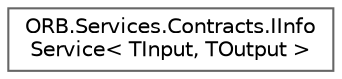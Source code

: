 digraph "Graphical Class Hierarchy"
{
 // INTERACTIVE_SVG=YES
 // LATEX_PDF_SIZE
  bgcolor="transparent";
  edge [fontname=Helvetica,fontsize=10,labelfontname=Helvetica,labelfontsize=10];
  node [fontname=Helvetica,fontsize=10,shape=box,height=0.2,width=0.4];
  rankdir="LR";
  Node0 [id="Node000000",label="ORB.Services.Contracts.IInfo\lService\< TInput, TOutput \>",height=0.2,width=0.4,color="grey40", fillcolor="white", style="filled",URL="$interface_o_r_b_1_1_services_1_1_contracts_1_1_i_info_service.html",tooltip="Interface for managing car information."];
}
